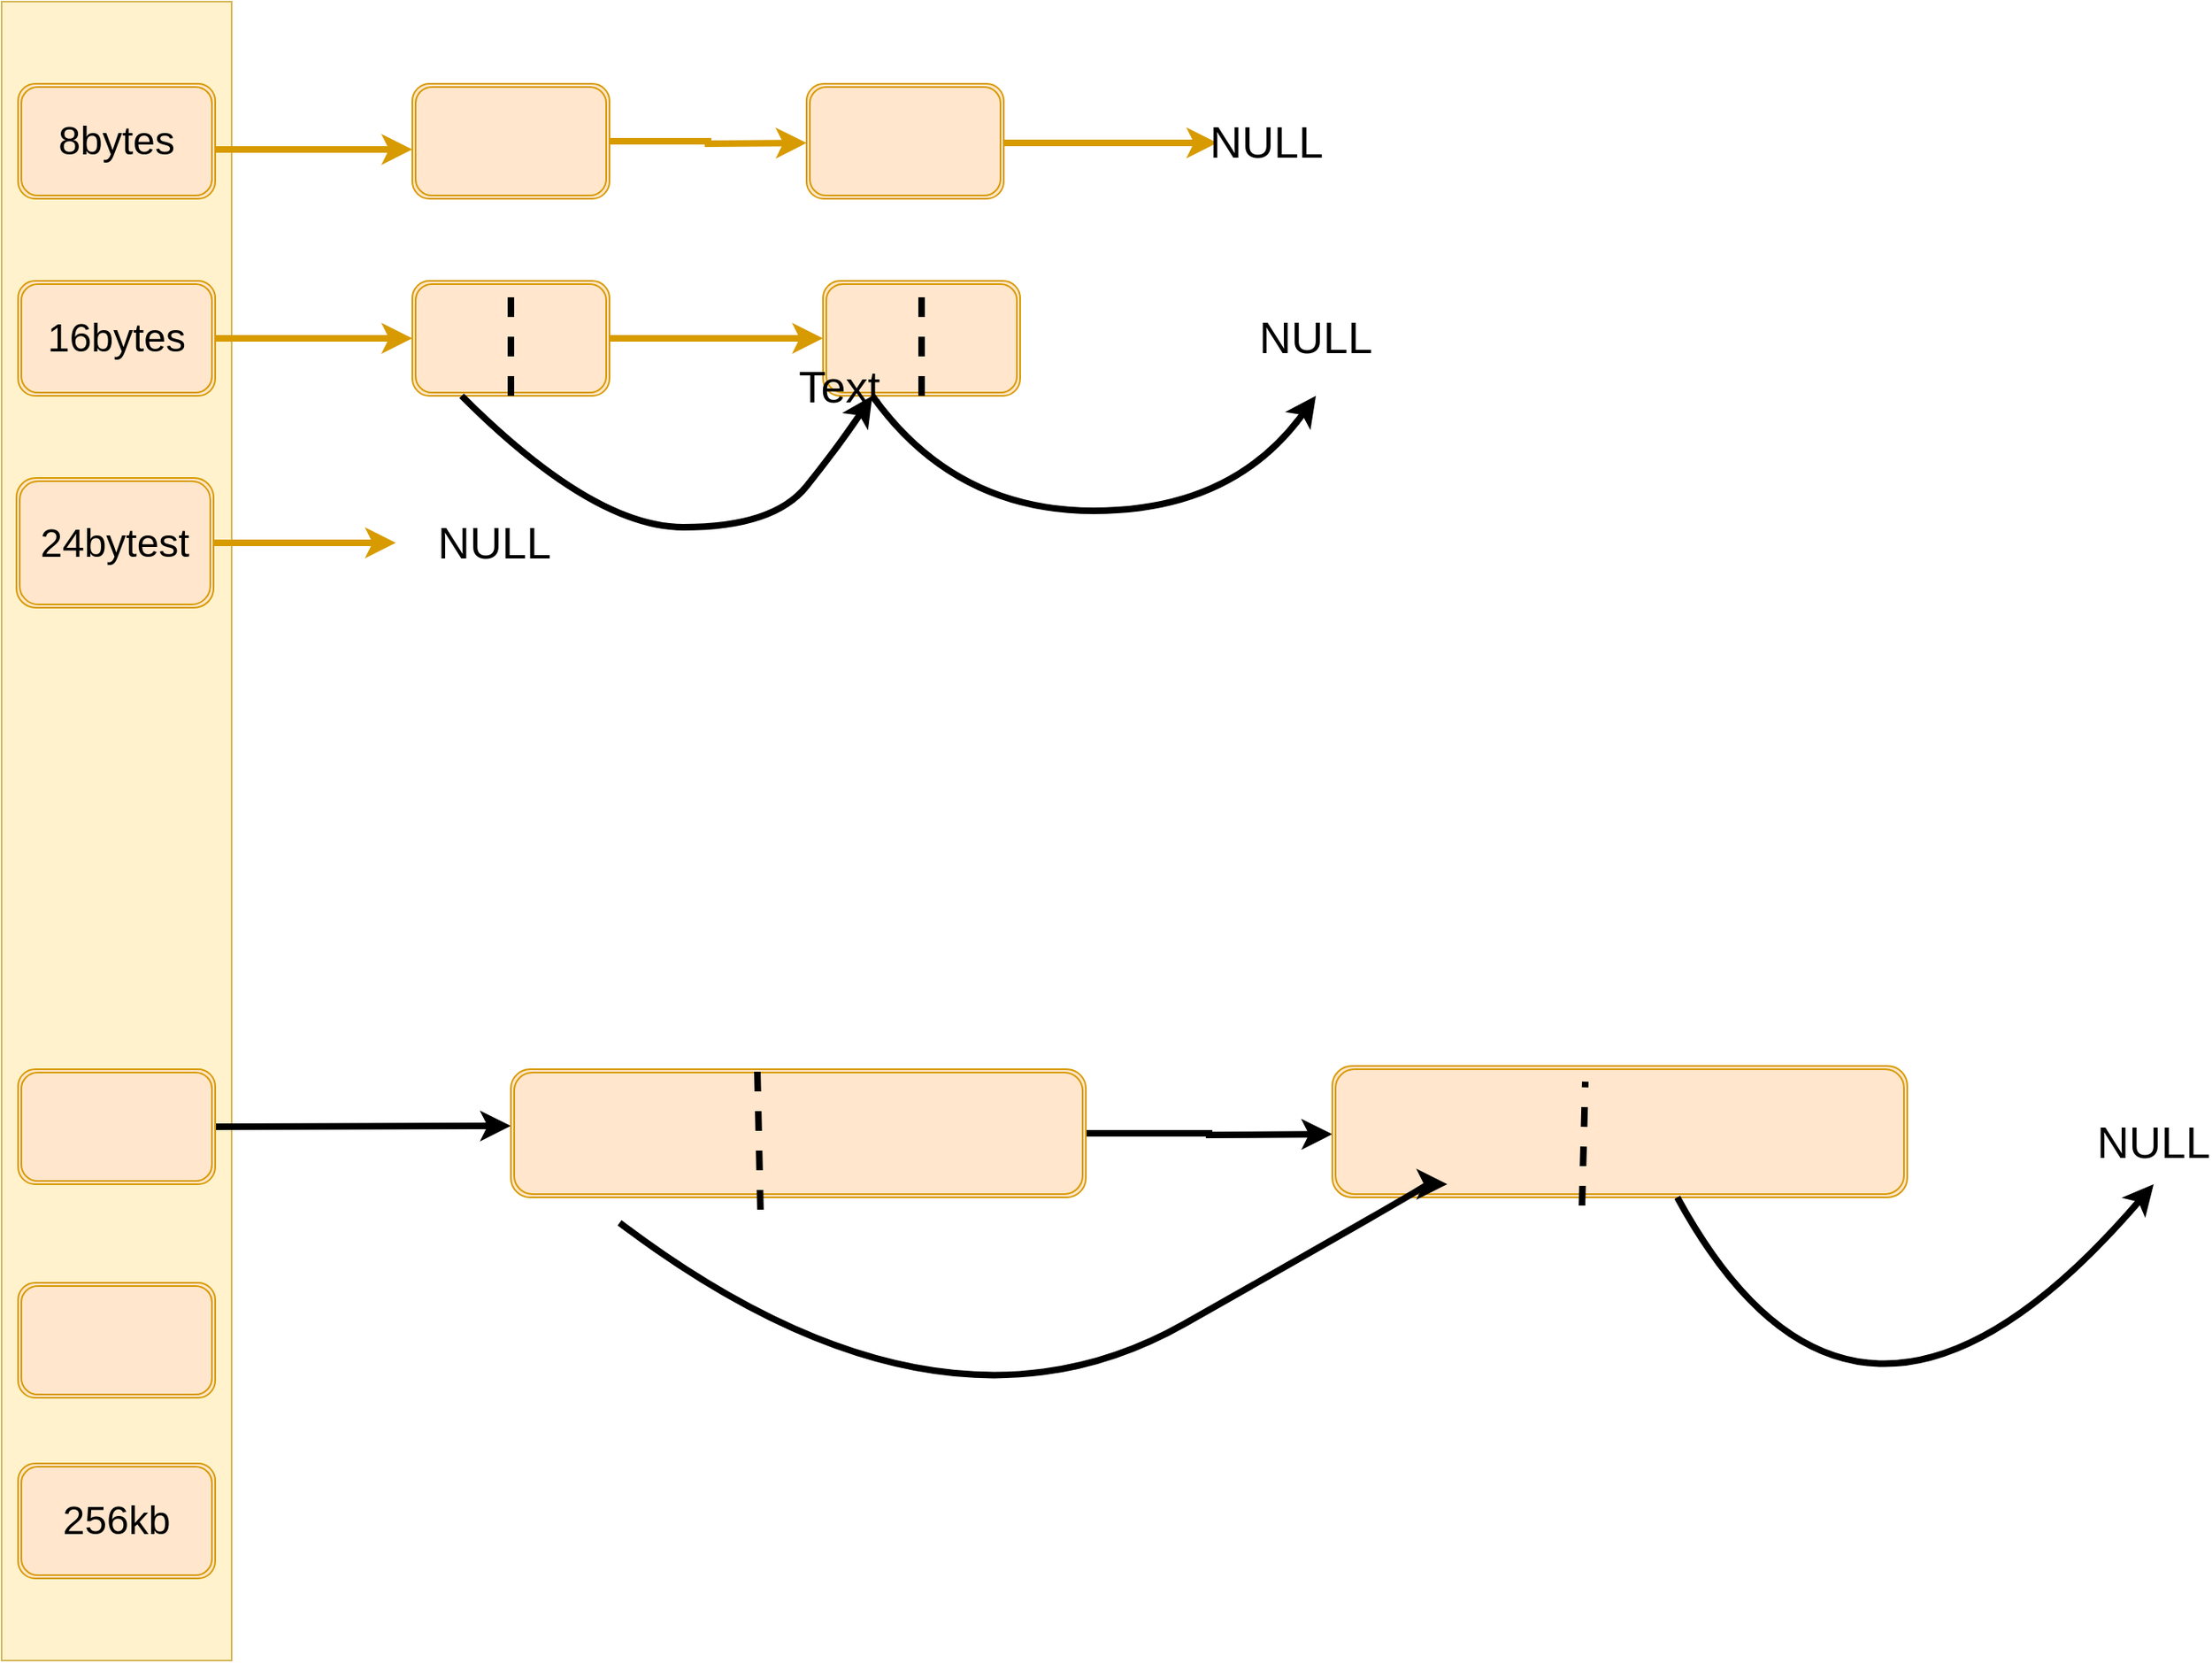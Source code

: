 <mxfile version="17.4.6" type="github">
  <diagram id="CT7sGLGbulAQLgxP-8x5" name="Page-1">
    <mxGraphModel dx="2057" dy="1129" grid="0" gridSize="10" guides="1" tooltips="1" connect="1" arrows="1" fold="1" page="1" pageScale="1" pageWidth="1654" pageHeight="2336" background="#FFFFFF" math="0" shadow="0">
      <root>
        <mxCell id="0" />
        <mxCell id="1" parent="0" />
        <mxCell id="_K6KkoH0KdlHar0VV7Au-10" value="" style="rounded=0;whiteSpace=wrap;html=1;fillColor=#fff2cc;strokeColor=#d6b656;" vertex="1" parent="1">
          <mxGeometry x="70" y="90" width="140" height="1010" as="geometry" />
        </mxCell>
        <mxCell id="_K6KkoH0KdlHar0VV7Au-11" value="8bytes" style="shape=ext;double=1;rounded=1;whiteSpace=wrap;html=1;fillColor=#ffe6cc;strokeColor=#d79b00;fontSize=24;" vertex="1" parent="1">
          <mxGeometry x="80" y="140" width="120" height="70" as="geometry" />
        </mxCell>
        <mxCell id="_K6KkoH0KdlHar0VV7Au-12" value="16bytes" style="shape=ext;double=1;rounded=1;whiteSpace=wrap;html=1;fillColor=#ffe6cc;strokeColor=#d79b00;fontSize=24;" vertex="1" parent="1">
          <mxGeometry x="80" y="260" width="120" height="70" as="geometry" />
        </mxCell>
        <mxCell id="_K6KkoH0KdlHar0VV7Au-45" style="edgeStyle=orthogonalEdgeStyle;rounded=0;orthogonalLoop=1;jettySize=auto;html=1;exitX=1;exitY=0.5;exitDx=0;exitDy=0;fontSize=27;strokeWidth=4;fillColor=#ffe6cc;strokeColor=#d79b00;" edge="1" parent="1" source="_K6KkoH0KdlHar0VV7Au-13" target="_K6KkoH0KdlHar0VV7Au-46">
          <mxGeometry relative="1" as="geometry">
            <mxPoint x="320" y="420" as="targetPoint" />
          </mxGeometry>
        </mxCell>
        <mxCell id="_K6KkoH0KdlHar0VV7Au-13" value="24bytest" style="shape=ext;double=1;rounded=1;whiteSpace=wrap;html=1;fillColor=#ffe6cc;strokeColor=#d79b00;fontSize=24;" vertex="1" parent="1">
          <mxGeometry x="79" y="380" width="120" height="79" as="geometry" />
        </mxCell>
        <mxCell id="_K6KkoH0KdlHar0VV7Au-48" style="edgeStyle=orthogonalEdgeStyle;rounded=0;orthogonalLoop=1;jettySize=auto;html=1;exitX=1;exitY=0.5;exitDx=0;exitDy=0;fontSize=27;strokeWidth=4;" edge="1" parent="1" source="_K6KkoH0KdlHar0VV7Au-14">
          <mxGeometry relative="1" as="geometry">
            <mxPoint x="380" y="774.5" as="targetPoint" />
          </mxGeometry>
        </mxCell>
        <mxCell id="_K6KkoH0KdlHar0VV7Au-14" value="" style="shape=ext;double=1;rounded=1;whiteSpace=wrap;html=1;fillColor=#ffe6cc;strokeColor=#d79b00;" vertex="1" parent="1">
          <mxGeometry x="80" y="740" width="120" height="70" as="geometry" />
        </mxCell>
        <mxCell id="_K6KkoH0KdlHar0VV7Au-15" value="" style="shape=ext;double=1;rounded=1;whiteSpace=wrap;html=1;fillColor=#ffe6cc;strokeColor=#d79b00;" vertex="1" parent="1">
          <mxGeometry x="80" y="870" width="120" height="70" as="geometry" />
        </mxCell>
        <mxCell id="_K6KkoH0KdlHar0VV7Au-16" value="256kb" style="shape=ext;double=1;rounded=1;whiteSpace=wrap;html=1;fillColor=#ffe6cc;strokeColor=#d79b00;fontSize=24;" vertex="1" parent="1">
          <mxGeometry x="80" y="980" width="120" height="70" as="geometry" />
        </mxCell>
        <mxCell id="_K6KkoH0KdlHar0VV7Au-17" value="" style="endArrow=classic;html=1;rounded=0;fontSize=24;fillColor=#ffe6cc;strokeColor=#d79b00;strokeWidth=4;" edge="1" parent="1">
          <mxGeometry width="50" height="50" relative="1" as="geometry">
            <mxPoint x="200" y="180" as="sourcePoint" />
            <mxPoint x="320" y="180" as="targetPoint" />
          </mxGeometry>
        </mxCell>
        <mxCell id="_K6KkoH0KdlHar0VV7Au-18" value="" style="endArrow=classic;html=1;rounded=0;fontSize=24;exitX=1;exitY=0.5;exitDx=0;exitDy=0;fillColor=#ffe6cc;strokeColor=#d79b00;strokeWidth=4;" edge="1" parent="1" source="_K6KkoH0KdlHar0VV7Au-12">
          <mxGeometry width="50" height="50" relative="1" as="geometry">
            <mxPoint x="330" y="340" as="sourcePoint" />
            <mxPoint x="320" y="295" as="targetPoint" />
          </mxGeometry>
        </mxCell>
        <mxCell id="_K6KkoH0KdlHar0VV7Au-38" style="edgeStyle=orthogonalEdgeStyle;rounded=0;orthogonalLoop=1;jettySize=auto;html=1;exitX=1;exitY=0.5;exitDx=0;exitDy=0;fontSize=27;strokeWidth=4;fillColor=#ffe6cc;strokeColor=#d79b00;" edge="1" parent="1" source="_K6KkoH0KdlHar0VV7Au-19">
          <mxGeometry relative="1" as="geometry">
            <mxPoint x="560" y="176" as="targetPoint" />
          </mxGeometry>
        </mxCell>
        <mxCell id="_K6KkoH0KdlHar0VV7Au-19" value="" style="shape=ext;double=1;rounded=1;whiteSpace=wrap;html=1;fontSize=24;fillColor=#ffe6cc;strokeColor=#d79b00;" vertex="1" parent="1">
          <mxGeometry x="320" y="140" width="120" height="70" as="geometry" />
        </mxCell>
        <mxCell id="_K6KkoH0KdlHar0VV7Au-63" style="edgeStyle=orthogonalEdgeStyle;rounded=0;orthogonalLoop=1;jettySize=auto;html=1;entryX=0;entryY=0.5;entryDx=0;entryDy=0;fontSize=27;strokeWidth=4;fillColor=#ffe6cc;strokeColor=#d79b00;" edge="1" parent="1" source="_K6KkoH0KdlHar0VV7Au-20" target="_K6KkoH0KdlHar0VV7Au-22">
          <mxGeometry relative="1" as="geometry" />
        </mxCell>
        <mxCell id="_K6KkoH0KdlHar0VV7Au-20" value="" style="shape=ext;double=1;rounded=1;whiteSpace=wrap;html=1;fontSize=24;fillColor=#ffe6cc;strokeColor=#d79b00;" vertex="1" parent="1">
          <mxGeometry x="320" y="260" width="120" height="70" as="geometry" />
        </mxCell>
        <mxCell id="_K6KkoH0KdlHar0VV7Au-22" value="" style="shape=ext;double=1;rounded=1;whiteSpace=wrap;html=1;fontSize=24;fillColor=#ffe6cc;strokeColor=#d79b00;" vertex="1" parent="1">
          <mxGeometry x="570" y="260" width="120" height="70" as="geometry" />
        </mxCell>
        <mxCell id="_K6KkoH0KdlHar0VV7Au-27" value="" style="curved=1;endArrow=classic;html=1;rounded=0;fontSize=24;strokeWidth=4;entryX=0.25;entryY=1;entryDx=0;entryDy=0;exitX=0.25;exitY=1;exitDx=0;exitDy=0;" edge="1" parent="1" source="_K6KkoH0KdlHar0VV7Au-20" target="_K6KkoH0KdlHar0VV7Au-22">
          <mxGeometry width="50" height="50" relative="1" as="geometry">
            <mxPoint x="460" y="440" as="sourcePoint" />
            <mxPoint x="510" y="390" as="targetPoint" />
            <Array as="points">
              <mxPoint x="430" y="410" />
              <mxPoint x="540" y="410" />
              <mxPoint x="580" y="360" />
            </Array>
          </mxGeometry>
        </mxCell>
        <mxCell id="_K6KkoH0KdlHar0VV7Au-29" value="" style="endArrow=none;dashed=1;html=1;rounded=0;fontSize=24;strokeWidth=4;exitX=0.5;exitY=1;exitDx=0;exitDy=0;entryX=0.5;entryY=0;entryDx=0;entryDy=0;" edge="1" parent="1" source="_K6KkoH0KdlHar0VV7Au-22" target="_K6KkoH0KdlHar0VV7Au-22">
          <mxGeometry width="50" height="50" relative="1" as="geometry">
            <mxPoint x="605" y="320" as="sourcePoint" />
            <mxPoint x="655" y="270" as="targetPoint" />
            <Array as="points" />
          </mxGeometry>
        </mxCell>
        <mxCell id="_K6KkoH0KdlHar0VV7Au-30" value="" style="endArrow=none;dashed=1;html=1;rounded=0;fontSize=24;strokeWidth=4;entryX=0.5;entryY=0;entryDx=0;entryDy=0;exitX=0.5;exitY=1;exitDx=0;exitDy=0;" edge="1" parent="1" source="_K6KkoH0KdlHar0VV7Au-20" target="_K6KkoH0KdlHar0VV7Au-20">
          <mxGeometry width="50" height="50" relative="1" as="geometry">
            <mxPoint x="360" y="320" as="sourcePoint" />
            <mxPoint x="410" y="270" as="targetPoint" />
          </mxGeometry>
        </mxCell>
        <mxCell id="_K6KkoH0KdlHar0VV7Au-31" value="" style="curved=1;endArrow=classic;html=1;rounded=0;fontSize=24;strokeWidth=4;exitX=0.25;exitY=1;exitDx=0;exitDy=0;" edge="1" parent="1" source="_K6KkoH0KdlHar0VV7Au-22">
          <mxGeometry width="50" height="50" relative="1" as="geometry">
            <mxPoint x="840" y="460" as="sourcePoint" />
            <mxPoint x="870" y="330" as="targetPoint" />
            <Array as="points">
              <mxPoint x="650" y="400" />
              <mxPoint x="820" y="400" />
            </Array>
          </mxGeometry>
        </mxCell>
        <mxCell id="_K6KkoH0KdlHar0VV7Au-33" value="&lt;font style=&quot;font-size: 27px;&quot;&gt;NULL&lt;/font&gt;" style="text;html=1;align=center;verticalAlign=middle;whiteSpace=wrap;rounded=0;fontSize=27;" vertex="1" parent="1">
          <mxGeometry x="840" y="280" width="60" height="30" as="geometry" />
        </mxCell>
        <mxCell id="_K6KkoH0KdlHar0VV7Au-39" style="edgeStyle=orthogonalEdgeStyle;rounded=0;orthogonalLoop=1;jettySize=auto;html=1;exitX=1;exitY=0.5;exitDx=0;exitDy=0;fontSize=27;strokeWidth=4;fillColor=#ffe6cc;strokeColor=#d79b00;" edge="1" parent="1" source="_K6KkoH0KdlHar0VV7Au-35" target="_K6KkoH0KdlHar0VV7Au-44">
          <mxGeometry relative="1" as="geometry">
            <mxPoint x="840" y="176" as="targetPoint" />
            <Array as="points">
              <mxPoint x="830" y="176" />
              <mxPoint x="830" y="176" />
            </Array>
          </mxGeometry>
        </mxCell>
        <mxCell id="_K6KkoH0KdlHar0VV7Au-35" value="" style="shape=ext;double=1;rounded=1;whiteSpace=wrap;html=1;fontSize=27;fillColor=#ffe6cc;strokeColor=#d79b00;" vertex="1" parent="1">
          <mxGeometry x="560" y="140" width="120" height="70" as="geometry" />
        </mxCell>
        <mxCell id="_K6KkoH0KdlHar0VV7Au-40" value="Text" style="text;html=1;strokeColor=none;fillColor=none;align=center;verticalAlign=middle;whiteSpace=wrap;rounded=0;fontSize=27;" vertex="1" parent="1">
          <mxGeometry x="550" y="310" width="60" height="30" as="geometry" />
        </mxCell>
        <mxCell id="_K6KkoH0KdlHar0VV7Au-44" value="NULL" style="text;html=1;align=center;verticalAlign=middle;whiteSpace=wrap;rounded=0;fontSize=27;" vertex="1" parent="1">
          <mxGeometry x="810" y="161" width="60" height="30" as="geometry" />
        </mxCell>
        <mxCell id="_K6KkoH0KdlHar0VV7Au-46" value="NULL" style="text;html=1;strokeColor=none;fillColor=none;align=center;verticalAlign=middle;whiteSpace=wrap;rounded=0;fontSize=27;" vertex="1" parent="1">
          <mxGeometry x="310" y="384.5" width="120" height="70" as="geometry" />
        </mxCell>
        <mxCell id="_K6KkoH0KdlHar0VV7Au-51" style="edgeStyle=orthogonalEdgeStyle;rounded=0;orthogonalLoop=1;jettySize=auto;html=1;exitX=1;exitY=0.5;exitDx=0;exitDy=0;fontSize=27;strokeWidth=4;" edge="1" parent="1" source="_K6KkoH0KdlHar0VV7Au-49">
          <mxGeometry relative="1" as="geometry">
            <mxPoint x="880" y="779.5" as="targetPoint" />
          </mxGeometry>
        </mxCell>
        <mxCell id="_K6KkoH0KdlHar0VV7Au-49" value="" style="shape=ext;double=1;rounded=1;whiteSpace=wrap;html=1;fontSize=27;fillColor=#ffe6cc;strokeColor=#d79b00;" vertex="1" parent="1">
          <mxGeometry x="380" y="740" width="350" height="78" as="geometry" />
        </mxCell>
        <mxCell id="_K6KkoH0KdlHar0VV7Au-50" value="" style="endArrow=none;dashed=1;html=1;rounded=0;fontSize=27;strokeWidth=4;exitX=0.434;exitY=1.096;exitDx=0;exitDy=0;exitPerimeter=0;" edge="1" parent="1" source="_K6KkoH0KdlHar0VV7Au-49">
          <mxGeometry width="50" height="50" relative="1" as="geometry">
            <mxPoint x="480" y="790" as="sourcePoint" />
            <mxPoint x="530" y="740" as="targetPoint" />
          </mxGeometry>
        </mxCell>
        <mxCell id="_K6KkoH0KdlHar0VV7Au-52" value="" style="shape=ext;double=1;rounded=1;whiteSpace=wrap;html=1;fontSize=27;fillColor=#ffe6cc;strokeColor=#d79b00;" vertex="1" parent="1">
          <mxGeometry x="880" y="738" width="350" height="80" as="geometry" />
        </mxCell>
        <mxCell id="_K6KkoH0KdlHar0VV7Au-53" value="" style="endArrow=none;dashed=1;html=1;rounded=0;fontSize=27;strokeWidth=4;entryX=0.44;entryY=0.119;entryDx=0;entryDy=0;entryPerimeter=0;" edge="1" parent="1" target="_K6KkoH0KdlHar0VV7Au-52">
          <mxGeometry width="50" height="50" relative="1" as="geometry">
            <mxPoint x="1032" y="823" as="sourcePoint" />
            <mxPoint x="1070" y="750" as="targetPoint" />
          </mxGeometry>
        </mxCell>
        <mxCell id="_K6KkoH0KdlHar0VV7Au-54" value="" style="curved=1;endArrow=classic;html=1;rounded=0;fontSize=27;strokeWidth=4;exitX=0.189;exitY=1.199;exitDx=0;exitDy=0;exitPerimeter=0;" edge="1" parent="1" source="_K6KkoH0KdlHar0VV7Au-49">
          <mxGeometry width="50" height="50" relative="1" as="geometry">
            <mxPoint x="560" y="930" as="sourcePoint" />
            <mxPoint x="950" y="810" as="targetPoint" />
            <Array as="points">
              <mxPoint x="640" y="980" />
              <mxPoint x="940" y="810" />
            </Array>
          </mxGeometry>
        </mxCell>
        <mxCell id="_K6KkoH0KdlHar0VV7Au-55" value="" style="curved=1;endArrow=classic;html=1;rounded=0;fontSize=27;strokeWidth=4;" edge="1" parent="1">
          <mxGeometry width="50" height="50" relative="1" as="geometry">
            <mxPoint x="1090" y="818" as="sourcePoint" />
            <mxPoint x="1380" y="810" as="targetPoint" />
            <Array as="points">
              <mxPoint x="1200" y="1020" />
            </Array>
          </mxGeometry>
        </mxCell>
        <mxCell id="_K6KkoH0KdlHar0VV7Au-56" value="NULL" style="text;html=1;strokeColor=none;fillColor=none;align=center;verticalAlign=middle;whiteSpace=wrap;rounded=0;fontSize=27;" vertex="1" parent="1">
          <mxGeometry x="1350" y="770" width="60" height="30" as="geometry" />
        </mxCell>
      </root>
    </mxGraphModel>
  </diagram>
</mxfile>
